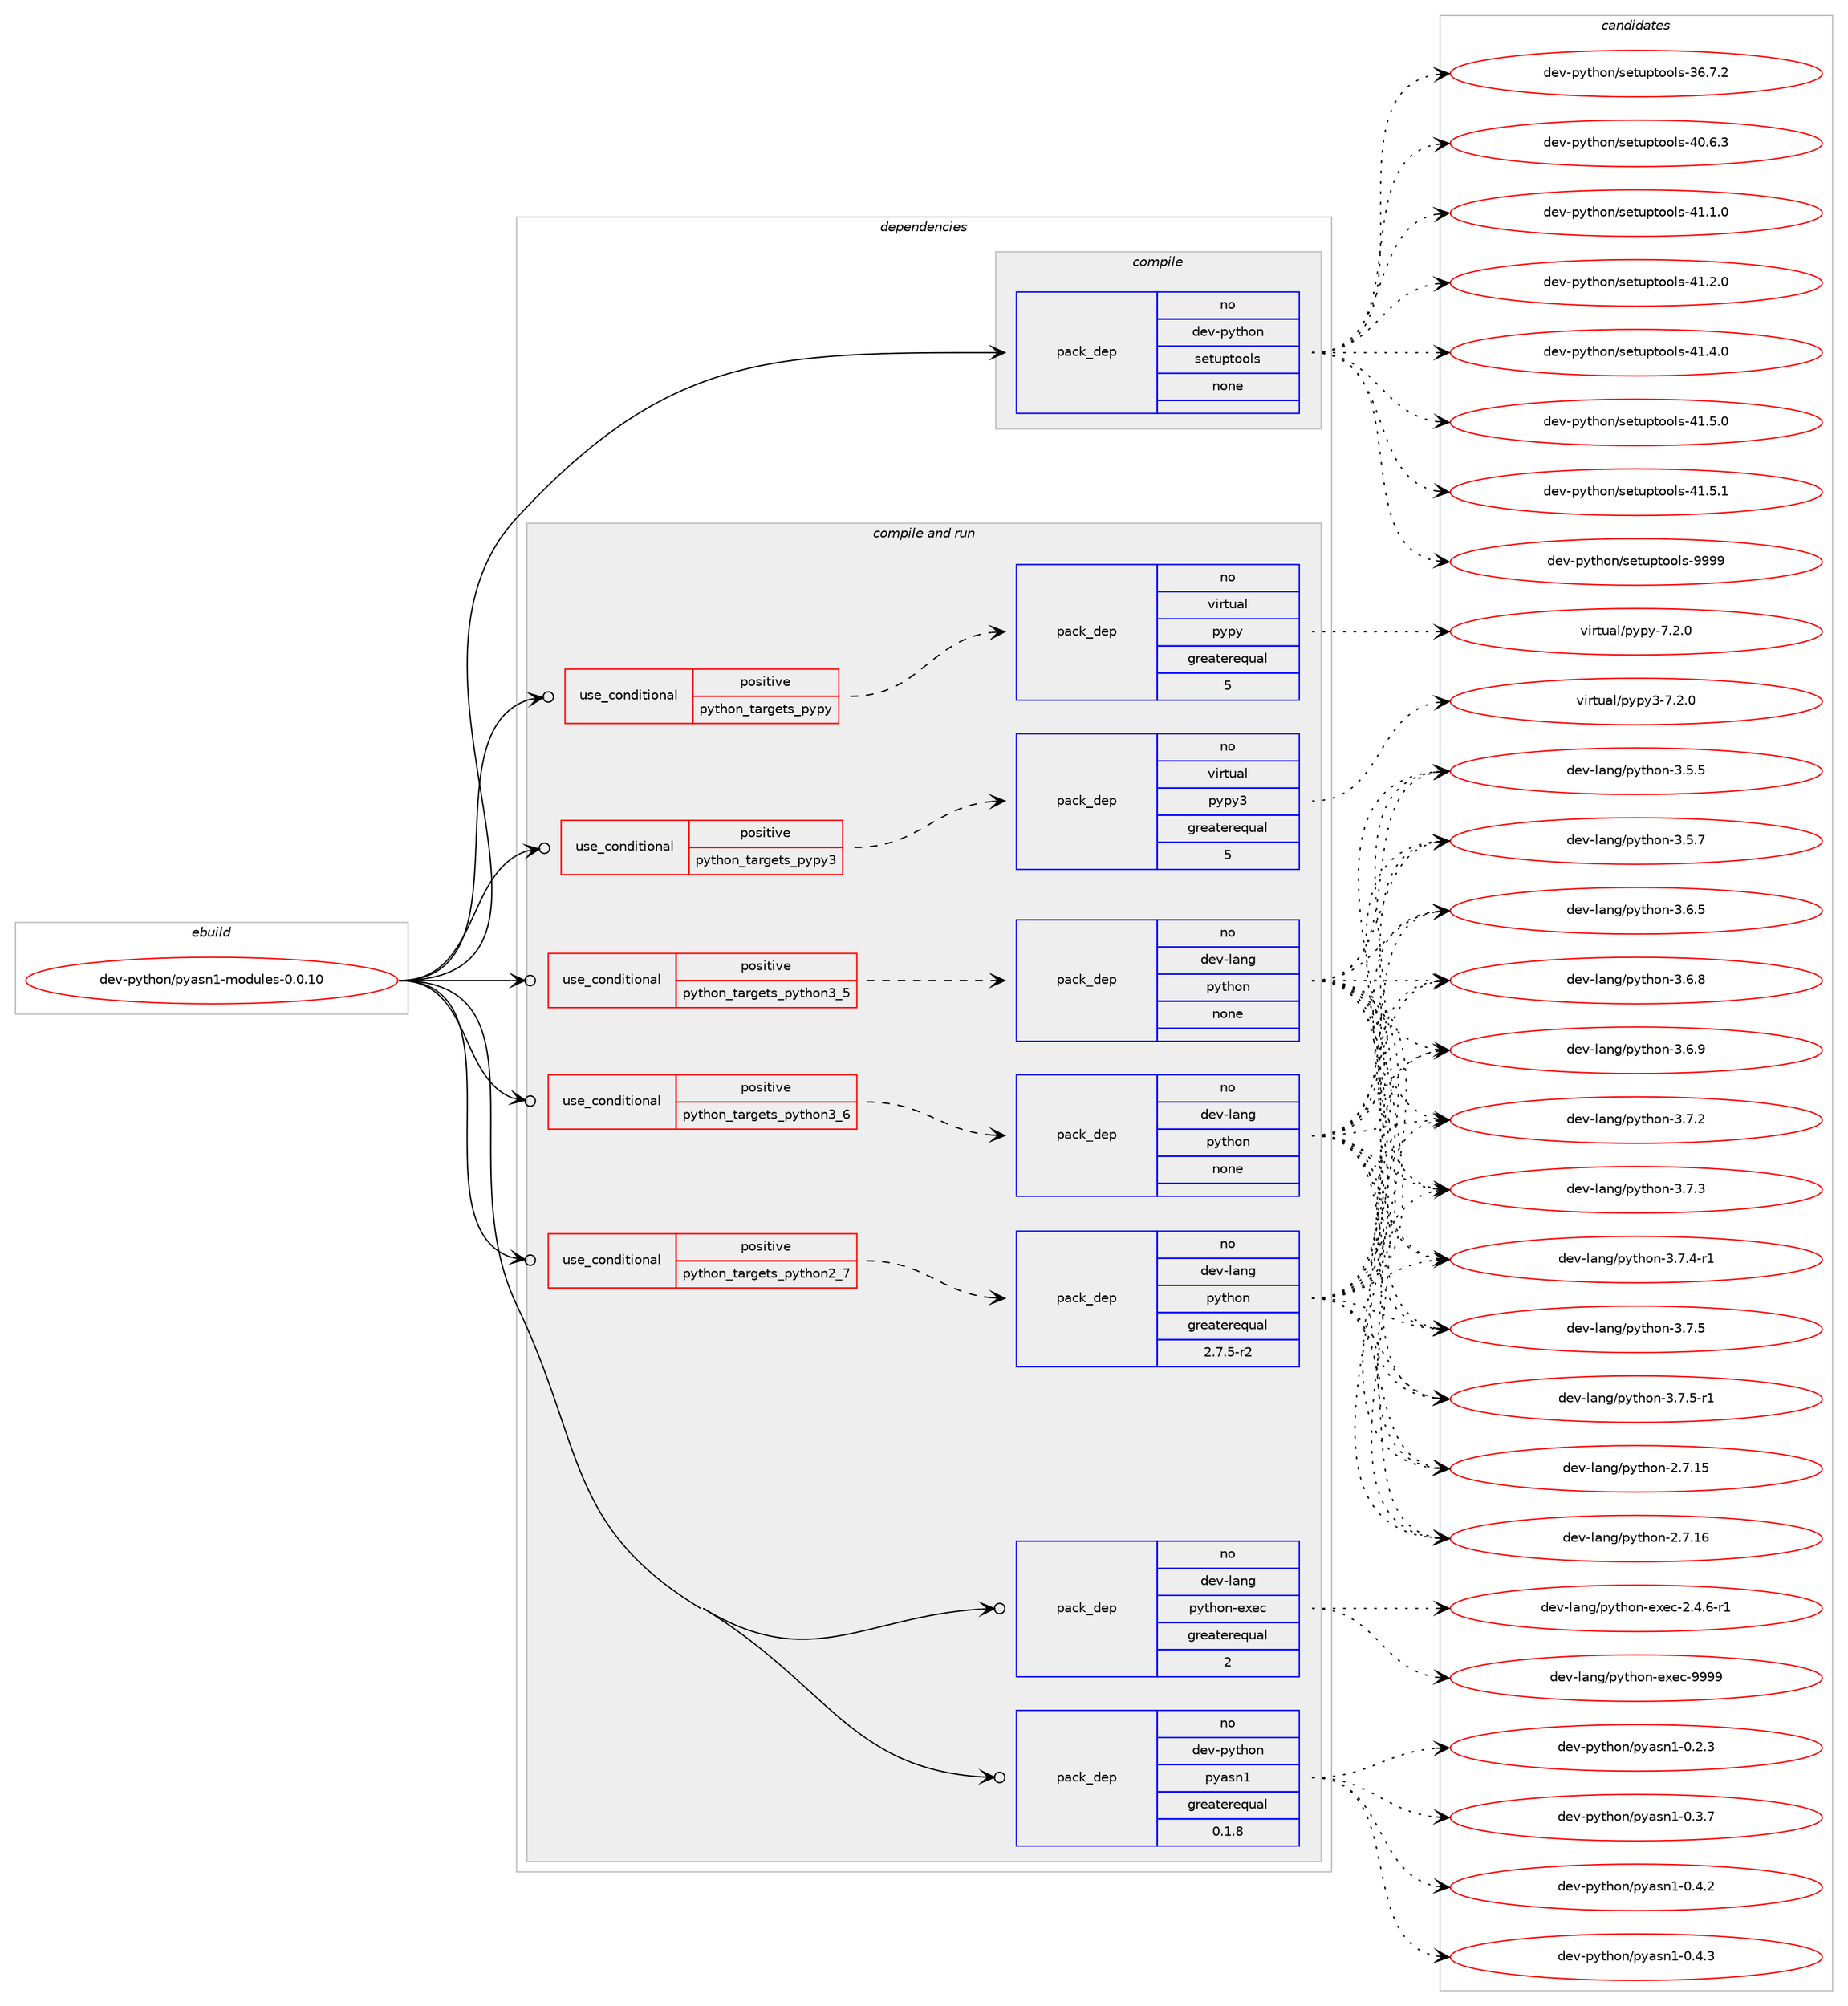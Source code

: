 digraph prolog {

# *************
# Graph options
# *************

newrank=true;
concentrate=true;
compound=true;
graph [rankdir=LR,fontname=Helvetica,fontsize=10,ranksep=1.5];#, ranksep=2.5, nodesep=0.2];
edge  [arrowhead=vee];
node  [fontname=Helvetica,fontsize=10];

# **********
# The ebuild
# **********

subgraph cluster_leftcol {
color=gray;
rank=same;
label=<<i>ebuild</i>>;
id [label="dev-python/pyasn1-modules-0.0.10", color=red, width=4, href="../dev-python/pyasn1-modules-0.0.10.svg"];
}

# ****************
# The dependencies
# ****************

subgraph cluster_midcol {
color=gray;
label=<<i>dependencies</i>>;
subgraph cluster_compile {
fillcolor="#eeeeee";
style=filled;
label=<<i>compile</i>>;
subgraph pack467035 {
dependency624189 [label=<<TABLE BORDER="0" CELLBORDER="1" CELLSPACING="0" CELLPADDING="4" WIDTH="220"><TR><TD ROWSPAN="6" CELLPADDING="30">pack_dep</TD></TR><TR><TD WIDTH="110">no</TD></TR><TR><TD>dev-python</TD></TR><TR><TD>setuptools</TD></TR><TR><TD>none</TD></TR><TR><TD></TD></TR></TABLE>>, shape=none, color=blue];
}
id:e -> dependency624189:w [weight=20,style="solid",arrowhead="vee"];
}
subgraph cluster_compileandrun {
fillcolor="#eeeeee";
style=filled;
label=<<i>compile and run</i>>;
subgraph cond145310 {
dependency624190 [label=<<TABLE BORDER="0" CELLBORDER="1" CELLSPACING="0" CELLPADDING="4"><TR><TD ROWSPAN="3" CELLPADDING="10">use_conditional</TD></TR><TR><TD>positive</TD></TR><TR><TD>python_targets_pypy</TD></TR></TABLE>>, shape=none, color=red];
subgraph pack467036 {
dependency624191 [label=<<TABLE BORDER="0" CELLBORDER="1" CELLSPACING="0" CELLPADDING="4" WIDTH="220"><TR><TD ROWSPAN="6" CELLPADDING="30">pack_dep</TD></TR><TR><TD WIDTH="110">no</TD></TR><TR><TD>virtual</TD></TR><TR><TD>pypy</TD></TR><TR><TD>greaterequal</TD></TR><TR><TD>5</TD></TR></TABLE>>, shape=none, color=blue];
}
dependency624190:e -> dependency624191:w [weight=20,style="dashed",arrowhead="vee"];
}
id:e -> dependency624190:w [weight=20,style="solid",arrowhead="odotvee"];
subgraph cond145311 {
dependency624192 [label=<<TABLE BORDER="0" CELLBORDER="1" CELLSPACING="0" CELLPADDING="4"><TR><TD ROWSPAN="3" CELLPADDING="10">use_conditional</TD></TR><TR><TD>positive</TD></TR><TR><TD>python_targets_pypy3</TD></TR></TABLE>>, shape=none, color=red];
subgraph pack467037 {
dependency624193 [label=<<TABLE BORDER="0" CELLBORDER="1" CELLSPACING="0" CELLPADDING="4" WIDTH="220"><TR><TD ROWSPAN="6" CELLPADDING="30">pack_dep</TD></TR><TR><TD WIDTH="110">no</TD></TR><TR><TD>virtual</TD></TR><TR><TD>pypy3</TD></TR><TR><TD>greaterequal</TD></TR><TR><TD>5</TD></TR></TABLE>>, shape=none, color=blue];
}
dependency624192:e -> dependency624193:w [weight=20,style="dashed",arrowhead="vee"];
}
id:e -> dependency624192:w [weight=20,style="solid",arrowhead="odotvee"];
subgraph cond145312 {
dependency624194 [label=<<TABLE BORDER="0" CELLBORDER="1" CELLSPACING="0" CELLPADDING="4"><TR><TD ROWSPAN="3" CELLPADDING="10">use_conditional</TD></TR><TR><TD>positive</TD></TR><TR><TD>python_targets_python2_7</TD></TR></TABLE>>, shape=none, color=red];
subgraph pack467038 {
dependency624195 [label=<<TABLE BORDER="0" CELLBORDER="1" CELLSPACING="0" CELLPADDING="4" WIDTH="220"><TR><TD ROWSPAN="6" CELLPADDING="30">pack_dep</TD></TR><TR><TD WIDTH="110">no</TD></TR><TR><TD>dev-lang</TD></TR><TR><TD>python</TD></TR><TR><TD>greaterequal</TD></TR><TR><TD>2.7.5-r2</TD></TR></TABLE>>, shape=none, color=blue];
}
dependency624194:e -> dependency624195:w [weight=20,style="dashed",arrowhead="vee"];
}
id:e -> dependency624194:w [weight=20,style="solid",arrowhead="odotvee"];
subgraph cond145313 {
dependency624196 [label=<<TABLE BORDER="0" CELLBORDER="1" CELLSPACING="0" CELLPADDING="4"><TR><TD ROWSPAN="3" CELLPADDING="10">use_conditional</TD></TR><TR><TD>positive</TD></TR><TR><TD>python_targets_python3_5</TD></TR></TABLE>>, shape=none, color=red];
subgraph pack467039 {
dependency624197 [label=<<TABLE BORDER="0" CELLBORDER="1" CELLSPACING="0" CELLPADDING="4" WIDTH="220"><TR><TD ROWSPAN="6" CELLPADDING="30">pack_dep</TD></TR><TR><TD WIDTH="110">no</TD></TR><TR><TD>dev-lang</TD></TR><TR><TD>python</TD></TR><TR><TD>none</TD></TR><TR><TD></TD></TR></TABLE>>, shape=none, color=blue];
}
dependency624196:e -> dependency624197:w [weight=20,style="dashed",arrowhead="vee"];
}
id:e -> dependency624196:w [weight=20,style="solid",arrowhead="odotvee"];
subgraph cond145314 {
dependency624198 [label=<<TABLE BORDER="0" CELLBORDER="1" CELLSPACING="0" CELLPADDING="4"><TR><TD ROWSPAN="3" CELLPADDING="10">use_conditional</TD></TR><TR><TD>positive</TD></TR><TR><TD>python_targets_python3_6</TD></TR></TABLE>>, shape=none, color=red];
subgraph pack467040 {
dependency624199 [label=<<TABLE BORDER="0" CELLBORDER="1" CELLSPACING="0" CELLPADDING="4" WIDTH="220"><TR><TD ROWSPAN="6" CELLPADDING="30">pack_dep</TD></TR><TR><TD WIDTH="110">no</TD></TR><TR><TD>dev-lang</TD></TR><TR><TD>python</TD></TR><TR><TD>none</TD></TR><TR><TD></TD></TR></TABLE>>, shape=none, color=blue];
}
dependency624198:e -> dependency624199:w [weight=20,style="dashed",arrowhead="vee"];
}
id:e -> dependency624198:w [weight=20,style="solid",arrowhead="odotvee"];
subgraph pack467041 {
dependency624200 [label=<<TABLE BORDER="0" CELLBORDER="1" CELLSPACING="0" CELLPADDING="4" WIDTH="220"><TR><TD ROWSPAN="6" CELLPADDING="30">pack_dep</TD></TR><TR><TD WIDTH="110">no</TD></TR><TR><TD>dev-lang</TD></TR><TR><TD>python-exec</TD></TR><TR><TD>greaterequal</TD></TR><TR><TD>2</TD></TR></TABLE>>, shape=none, color=blue];
}
id:e -> dependency624200:w [weight=20,style="solid",arrowhead="odotvee"];
subgraph pack467042 {
dependency624201 [label=<<TABLE BORDER="0" CELLBORDER="1" CELLSPACING="0" CELLPADDING="4" WIDTH="220"><TR><TD ROWSPAN="6" CELLPADDING="30">pack_dep</TD></TR><TR><TD WIDTH="110">no</TD></TR><TR><TD>dev-python</TD></TR><TR><TD>pyasn1</TD></TR><TR><TD>greaterequal</TD></TR><TR><TD>0.1.8</TD></TR></TABLE>>, shape=none, color=blue];
}
id:e -> dependency624201:w [weight=20,style="solid",arrowhead="odotvee"];
}
subgraph cluster_run {
fillcolor="#eeeeee";
style=filled;
label=<<i>run</i>>;
}
}

# **************
# The candidates
# **************

subgraph cluster_choices {
rank=same;
color=gray;
label=<<i>candidates</i>>;

subgraph choice467035 {
color=black;
nodesep=1;
choice100101118451121211161041111104711510111611711211611111110811545515446554650 [label="dev-python/setuptools-36.7.2", color=red, width=4,href="../dev-python/setuptools-36.7.2.svg"];
choice100101118451121211161041111104711510111611711211611111110811545524846544651 [label="dev-python/setuptools-40.6.3", color=red, width=4,href="../dev-python/setuptools-40.6.3.svg"];
choice100101118451121211161041111104711510111611711211611111110811545524946494648 [label="dev-python/setuptools-41.1.0", color=red, width=4,href="../dev-python/setuptools-41.1.0.svg"];
choice100101118451121211161041111104711510111611711211611111110811545524946504648 [label="dev-python/setuptools-41.2.0", color=red, width=4,href="../dev-python/setuptools-41.2.0.svg"];
choice100101118451121211161041111104711510111611711211611111110811545524946524648 [label="dev-python/setuptools-41.4.0", color=red, width=4,href="../dev-python/setuptools-41.4.0.svg"];
choice100101118451121211161041111104711510111611711211611111110811545524946534648 [label="dev-python/setuptools-41.5.0", color=red, width=4,href="../dev-python/setuptools-41.5.0.svg"];
choice100101118451121211161041111104711510111611711211611111110811545524946534649 [label="dev-python/setuptools-41.5.1", color=red, width=4,href="../dev-python/setuptools-41.5.1.svg"];
choice10010111845112121116104111110471151011161171121161111111081154557575757 [label="dev-python/setuptools-9999", color=red, width=4,href="../dev-python/setuptools-9999.svg"];
dependency624189:e -> choice100101118451121211161041111104711510111611711211611111110811545515446554650:w [style=dotted,weight="100"];
dependency624189:e -> choice100101118451121211161041111104711510111611711211611111110811545524846544651:w [style=dotted,weight="100"];
dependency624189:e -> choice100101118451121211161041111104711510111611711211611111110811545524946494648:w [style=dotted,weight="100"];
dependency624189:e -> choice100101118451121211161041111104711510111611711211611111110811545524946504648:w [style=dotted,weight="100"];
dependency624189:e -> choice100101118451121211161041111104711510111611711211611111110811545524946524648:w [style=dotted,weight="100"];
dependency624189:e -> choice100101118451121211161041111104711510111611711211611111110811545524946534648:w [style=dotted,weight="100"];
dependency624189:e -> choice100101118451121211161041111104711510111611711211611111110811545524946534649:w [style=dotted,weight="100"];
dependency624189:e -> choice10010111845112121116104111110471151011161171121161111111081154557575757:w [style=dotted,weight="100"];
}
subgraph choice467036 {
color=black;
nodesep=1;
choice1181051141161179710847112121112121455546504648 [label="virtual/pypy-7.2.0", color=red, width=4,href="../virtual/pypy-7.2.0.svg"];
dependency624191:e -> choice1181051141161179710847112121112121455546504648:w [style=dotted,weight="100"];
}
subgraph choice467037 {
color=black;
nodesep=1;
choice118105114116117971084711212111212151455546504648 [label="virtual/pypy3-7.2.0", color=red, width=4,href="../virtual/pypy3-7.2.0.svg"];
dependency624193:e -> choice118105114116117971084711212111212151455546504648:w [style=dotted,weight="100"];
}
subgraph choice467038 {
color=black;
nodesep=1;
choice10010111845108971101034711212111610411111045504655464953 [label="dev-lang/python-2.7.15", color=red, width=4,href="../dev-lang/python-2.7.15.svg"];
choice10010111845108971101034711212111610411111045504655464954 [label="dev-lang/python-2.7.16", color=red, width=4,href="../dev-lang/python-2.7.16.svg"];
choice100101118451089711010347112121116104111110455146534653 [label="dev-lang/python-3.5.5", color=red, width=4,href="../dev-lang/python-3.5.5.svg"];
choice100101118451089711010347112121116104111110455146534655 [label="dev-lang/python-3.5.7", color=red, width=4,href="../dev-lang/python-3.5.7.svg"];
choice100101118451089711010347112121116104111110455146544653 [label="dev-lang/python-3.6.5", color=red, width=4,href="../dev-lang/python-3.6.5.svg"];
choice100101118451089711010347112121116104111110455146544656 [label="dev-lang/python-3.6.8", color=red, width=4,href="../dev-lang/python-3.6.8.svg"];
choice100101118451089711010347112121116104111110455146544657 [label="dev-lang/python-3.6.9", color=red, width=4,href="../dev-lang/python-3.6.9.svg"];
choice100101118451089711010347112121116104111110455146554650 [label="dev-lang/python-3.7.2", color=red, width=4,href="../dev-lang/python-3.7.2.svg"];
choice100101118451089711010347112121116104111110455146554651 [label="dev-lang/python-3.7.3", color=red, width=4,href="../dev-lang/python-3.7.3.svg"];
choice1001011184510897110103471121211161041111104551465546524511449 [label="dev-lang/python-3.7.4-r1", color=red, width=4,href="../dev-lang/python-3.7.4-r1.svg"];
choice100101118451089711010347112121116104111110455146554653 [label="dev-lang/python-3.7.5", color=red, width=4,href="../dev-lang/python-3.7.5.svg"];
choice1001011184510897110103471121211161041111104551465546534511449 [label="dev-lang/python-3.7.5-r1", color=red, width=4,href="../dev-lang/python-3.7.5-r1.svg"];
dependency624195:e -> choice10010111845108971101034711212111610411111045504655464953:w [style=dotted,weight="100"];
dependency624195:e -> choice10010111845108971101034711212111610411111045504655464954:w [style=dotted,weight="100"];
dependency624195:e -> choice100101118451089711010347112121116104111110455146534653:w [style=dotted,weight="100"];
dependency624195:e -> choice100101118451089711010347112121116104111110455146534655:w [style=dotted,weight="100"];
dependency624195:e -> choice100101118451089711010347112121116104111110455146544653:w [style=dotted,weight="100"];
dependency624195:e -> choice100101118451089711010347112121116104111110455146544656:w [style=dotted,weight="100"];
dependency624195:e -> choice100101118451089711010347112121116104111110455146544657:w [style=dotted,weight="100"];
dependency624195:e -> choice100101118451089711010347112121116104111110455146554650:w [style=dotted,weight="100"];
dependency624195:e -> choice100101118451089711010347112121116104111110455146554651:w [style=dotted,weight="100"];
dependency624195:e -> choice1001011184510897110103471121211161041111104551465546524511449:w [style=dotted,weight="100"];
dependency624195:e -> choice100101118451089711010347112121116104111110455146554653:w [style=dotted,weight="100"];
dependency624195:e -> choice1001011184510897110103471121211161041111104551465546534511449:w [style=dotted,weight="100"];
}
subgraph choice467039 {
color=black;
nodesep=1;
choice10010111845108971101034711212111610411111045504655464953 [label="dev-lang/python-2.7.15", color=red, width=4,href="../dev-lang/python-2.7.15.svg"];
choice10010111845108971101034711212111610411111045504655464954 [label="dev-lang/python-2.7.16", color=red, width=4,href="../dev-lang/python-2.7.16.svg"];
choice100101118451089711010347112121116104111110455146534653 [label="dev-lang/python-3.5.5", color=red, width=4,href="../dev-lang/python-3.5.5.svg"];
choice100101118451089711010347112121116104111110455146534655 [label="dev-lang/python-3.5.7", color=red, width=4,href="../dev-lang/python-3.5.7.svg"];
choice100101118451089711010347112121116104111110455146544653 [label="dev-lang/python-3.6.5", color=red, width=4,href="../dev-lang/python-3.6.5.svg"];
choice100101118451089711010347112121116104111110455146544656 [label="dev-lang/python-3.6.8", color=red, width=4,href="../dev-lang/python-3.6.8.svg"];
choice100101118451089711010347112121116104111110455146544657 [label="dev-lang/python-3.6.9", color=red, width=4,href="../dev-lang/python-3.6.9.svg"];
choice100101118451089711010347112121116104111110455146554650 [label="dev-lang/python-3.7.2", color=red, width=4,href="../dev-lang/python-3.7.2.svg"];
choice100101118451089711010347112121116104111110455146554651 [label="dev-lang/python-3.7.3", color=red, width=4,href="../dev-lang/python-3.7.3.svg"];
choice1001011184510897110103471121211161041111104551465546524511449 [label="dev-lang/python-3.7.4-r1", color=red, width=4,href="../dev-lang/python-3.7.4-r1.svg"];
choice100101118451089711010347112121116104111110455146554653 [label="dev-lang/python-3.7.5", color=red, width=4,href="../dev-lang/python-3.7.5.svg"];
choice1001011184510897110103471121211161041111104551465546534511449 [label="dev-lang/python-3.7.5-r1", color=red, width=4,href="../dev-lang/python-3.7.5-r1.svg"];
dependency624197:e -> choice10010111845108971101034711212111610411111045504655464953:w [style=dotted,weight="100"];
dependency624197:e -> choice10010111845108971101034711212111610411111045504655464954:w [style=dotted,weight="100"];
dependency624197:e -> choice100101118451089711010347112121116104111110455146534653:w [style=dotted,weight="100"];
dependency624197:e -> choice100101118451089711010347112121116104111110455146534655:w [style=dotted,weight="100"];
dependency624197:e -> choice100101118451089711010347112121116104111110455146544653:w [style=dotted,weight="100"];
dependency624197:e -> choice100101118451089711010347112121116104111110455146544656:w [style=dotted,weight="100"];
dependency624197:e -> choice100101118451089711010347112121116104111110455146544657:w [style=dotted,weight="100"];
dependency624197:e -> choice100101118451089711010347112121116104111110455146554650:w [style=dotted,weight="100"];
dependency624197:e -> choice100101118451089711010347112121116104111110455146554651:w [style=dotted,weight="100"];
dependency624197:e -> choice1001011184510897110103471121211161041111104551465546524511449:w [style=dotted,weight="100"];
dependency624197:e -> choice100101118451089711010347112121116104111110455146554653:w [style=dotted,weight="100"];
dependency624197:e -> choice1001011184510897110103471121211161041111104551465546534511449:w [style=dotted,weight="100"];
}
subgraph choice467040 {
color=black;
nodesep=1;
choice10010111845108971101034711212111610411111045504655464953 [label="dev-lang/python-2.7.15", color=red, width=4,href="../dev-lang/python-2.7.15.svg"];
choice10010111845108971101034711212111610411111045504655464954 [label="dev-lang/python-2.7.16", color=red, width=4,href="../dev-lang/python-2.7.16.svg"];
choice100101118451089711010347112121116104111110455146534653 [label="dev-lang/python-3.5.5", color=red, width=4,href="../dev-lang/python-3.5.5.svg"];
choice100101118451089711010347112121116104111110455146534655 [label="dev-lang/python-3.5.7", color=red, width=4,href="../dev-lang/python-3.5.7.svg"];
choice100101118451089711010347112121116104111110455146544653 [label="dev-lang/python-3.6.5", color=red, width=4,href="../dev-lang/python-3.6.5.svg"];
choice100101118451089711010347112121116104111110455146544656 [label="dev-lang/python-3.6.8", color=red, width=4,href="../dev-lang/python-3.6.8.svg"];
choice100101118451089711010347112121116104111110455146544657 [label="dev-lang/python-3.6.9", color=red, width=4,href="../dev-lang/python-3.6.9.svg"];
choice100101118451089711010347112121116104111110455146554650 [label="dev-lang/python-3.7.2", color=red, width=4,href="../dev-lang/python-3.7.2.svg"];
choice100101118451089711010347112121116104111110455146554651 [label="dev-lang/python-3.7.3", color=red, width=4,href="../dev-lang/python-3.7.3.svg"];
choice1001011184510897110103471121211161041111104551465546524511449 [label="dev-lang/python-3.7.4-r1", color=red, width=4,href="../dev-lang/python-3.7.4-r1.svg"];
choice100101118451089711010347112121116104111110455146554653 [label="dev-lang/python-3.7.5", color=red, width=4,href="../dev-lang/python-3.7.5.svg"];
choice1001011184510897110103471121211161041111104551465546534511449 [label="dev-lang/python-3.7.5-r1", color=red, width=4,href="../dev-lang/python-3.7.5-r1.svg"];
dependency624199:e -> choice10010111845108971101034711212111610411111045504655464953:w [style=dotted,weight="100"];
dependency624199:e -> choice10010111845108971101034711212111610411111045504655464954:w [style=dotted,weight="100"];
dependency624199:e -> choice100101118451089711010347112121116104111110455146534653:w [style=dotted,weight="100"];
dependency624199:e -> choice100101118451089711010347112121116104111110455146534655:w [style=dotted,weight="100"];
dependency624199:e -> choice100101118451089711010347112121116104111110455146544653:w [style=dotted,weight="100"];
dependency624199:e -> choice100101118451089711010347112121116104111110455146544656:w [style=dotted,weight="100"];
dependency624199:e -> choice100101118451089711010347112121116104111110455146544657:w [style=dotted,weight="100"];
dependency624199:e -> choice100101118451089711010347112121116104111110455146554650:w [style=dotted,weight="100"];
dependency624199:e -> choice100101118451089711010347112121116104111110455146554651:w [style=dotted,weight="100"];
dependency624199:e -> choice1001011184510897110103471121211161041111104551465546524511449:w [style=dotted,weight="100"];
dependency624199:e -> choice100101118451089711010347112121116104111110455146554653:w [style=dotted,weight="100"];
dependency624199:e -> choice1001011184510897110103471121211161041111104551465546534511449:w [style=dotted,weight="100"];
}
subgraph choice467041 {
color=black;
nodesep=1;
choice10010111845108971101034711212111610411111045101120101994550465246544511449 [label="dev-lang/python-exec-2.4.6-r1", color=red, width=4,href="../dev-lang/python-exec-2.4.6-r1.svg"];
choice10010111845108971101034711212111610411111045101120101994557575757 [label="dev-lang/python-exec-9999", color=red, width=4,href="../dev-lang/python-exec-9999.svg"];
dependency624200:e -> choice10010111845108971101034711212111610411111045101120101994550465246544511449:w [style=dotted,weight="100"];
dependency624200:e -> choice10010111845108971101034711212111610411111045101120101994557575757:w [style=dotted,weight="100"];
}
subgraph choice467042 {
color=black;
nodesep=1;
choice10010111845112121116104111110471121219711511049454846504651 [label="dev-python/pyasn1-0.2.3", color=red, width=4,href="../dev-python/pyasn1-0.2.3.svg"];
choice10010111845112121116104111110471121219711511049454846514655 [label="dev-python/pyasn1-0.3.7", color=red, width=4,href="../dev-python/pyasn1-0.3.7.svg"];
choice10010111845112121116104111110471121219711511049454846524650 [label="dev-python/pyasn1-0.4.2", color=red, width=4,href="../dev-python/pyasn1-0.4.2.svg"];
choice10010111845112121116104111110471121219711511049454846524651 [label="dev-python/pyasn1-0.4.3", color=red, width=4,href="../dev-python/pyasn1-0.4.3.svg"];
dependency624201:e -> choice10010111845112121116104111110471121219711511049454846504651:w [style=dotted,weight="100"];
dependency624201:e -> choice10010111845112121116104111110471121219711511049454846514655:w [style=dotted,weight="100"];
dependency624201:e -> choice10010111845112121116104111110471121219711511049454846524650:w [style=dotted,weight="100"];
dependency624201:e -> choice10010111845112121116104111110471121219711511049454846524651:w [style=dotted,weight="100"];
}
}

}
